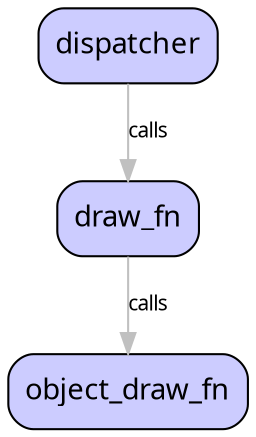 digraph G{
        node[shape=box style="rounded,filled" fontname=Sans fillcolor="#ccccff"]  //i'm terrible partial to to perrywinkle blue ;)
        //compound=true
        //rankdir=LR
        //outputMode=nodesfirst
        
    dispatcher -> draw_fn [label="calls",color=gray, fontname=Sans fontsize="10"]
      
    draw_fn -> object_draw_fn [label="calls",color=gray, fontname=Sans fontsize="10"]
      
}
